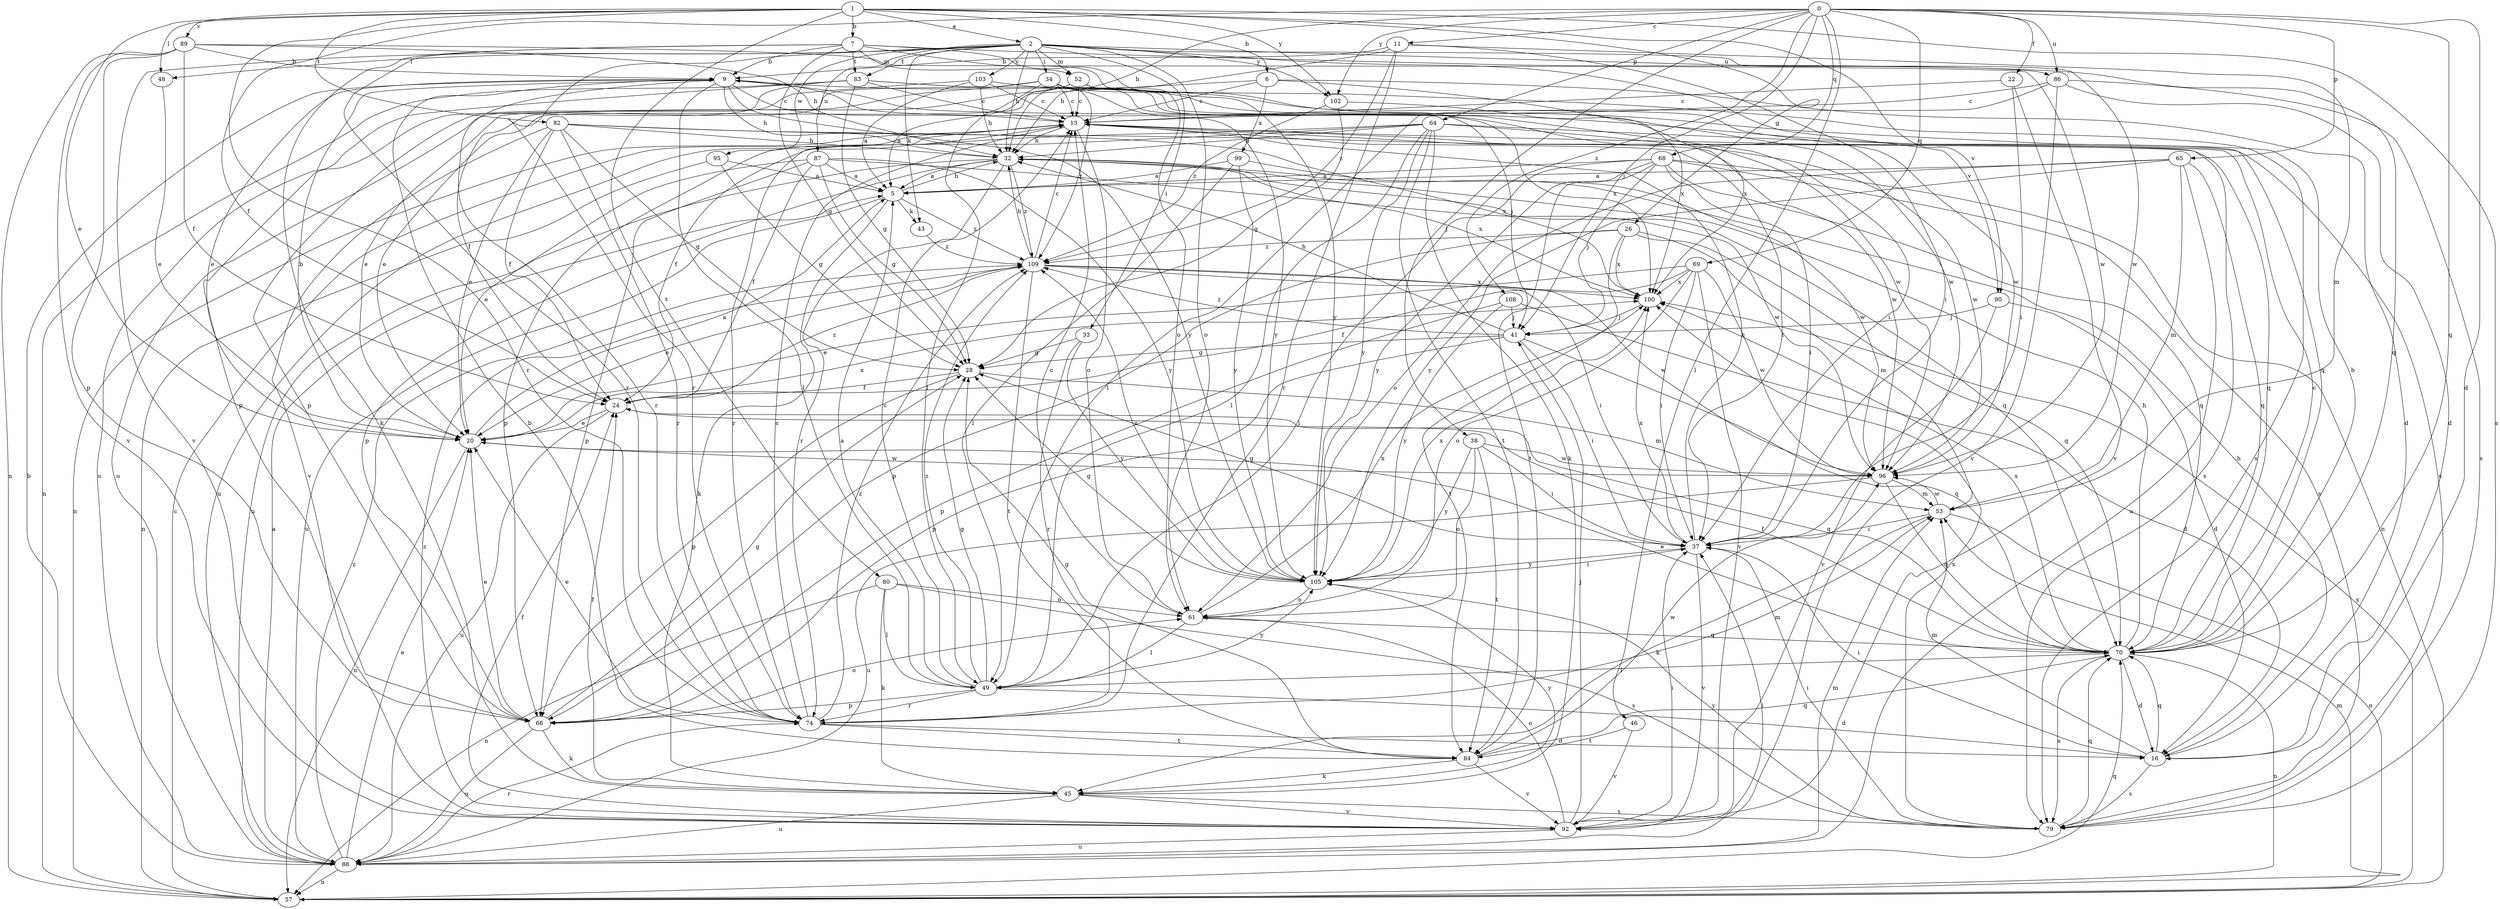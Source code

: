 strict digraph  {
0;
1;
2;
5;
6;
7;
9;
11;
13;
16;
20;
22;
24;
26;
28;
32;
33;
34;
37;
38;
41;
43;
45;
46;
48;
49;
52;
53;
57;
61;
64;
65;
66;
68;
69;
70;
74;
79;
80;
82;
83;
84;
86;
87;
88;
89;
90;
92;
95;
96;
99;
100;
102;
103;
105;
108;
109;
0 -> 11  [label=c];
0 -> 16  [label=d];
0 -> 22  [label=f];
0 -> 24  [label=f];
0 -> 32  [label=h];
0 -> 38  [label=j];
0 -> 41  [label=j];
0 -> 46  [label=l];
0 -> 64  [label=p];
0 -> 65  [label=p];
0 -> 68  [label=q];
0 -> 69  [label=q];
0 -> 70  [label=q];
0 -> 86  [label=u];
0 -> 102  [label=y];
0 -> 108  [label=z];
1 -> 2  [label=a];
1 -> 6  [label=b];
1 -> 7  [label=b];
1 -> 20  [label=e];
1 -> 26  [label=g];
1 -> 48  [label=l];
1 -> 74  [label=r];
1 -> 79  [label=s];
1 -> 80  [label=t];
1 -> 82  [label=t];
1 -> 89  [label=v];
1 -> 90  [label=v];
1 -> 102  [label=y];
2 -> 32  [label=h];
2 -> 33  [label=i];
2 -> 34  [label=i];
2 -> 43  [label=k];
2 -> 48  [label=l];
2 -> 52  [label=m];
2 -> 61  [label=o];
2 -> 74  [label=r];
2 -> 83  [label=t];
2 -> 86  [label=u];
2 -> 87  [label=u];
2 -> 90  [label=v];
2 -> 92  [label=v];
2 -> 95  [label=w];
2 -> 96  [label=w];
2 -> 102  [label=y];
2 -> 103  [label=y];
5 -> 32  [label=h];
5 -> 43  [label=k];
5 -> 45  [label=k];
5 -> 88  [label=u];
5 -> 109  [label=z];
6 -> 13  [label=c];
6 -> 16  [label=d];
6 -> 20  [label=e];
6 -> 99  [label=x];
6 -> 100  [label=x];
7 -> 9  [label=b];
7 -> 28  [label=g];
7 -> 45  [label=k];
7 -> 52  [label=m];
7 -> 61  [label=o];
7 -> 70  [label=q];
7 -> 74  [label=r];
7 -> 83  [label=t];
7 -> 105  [label=y];
9 -> 13  [label=c];
9 -> 20  [label=e];
9 -> 32  [label=h];
9 -> 49  [label=l];
9 -> 70  [label=q];
9 -> 74  [label=r];
9 -> 96  [label=w];
9 -> 105  [label=y];
11 -> 9  [label=b];
11 -> 32  [label=h];
11 -> 37  [label=i];
11 -> 53  [label=m];
11 -> 74  [label=r];
11 -> 109  [label=z];
13 -> 32  [label=h];
13 -> 37  [label=i];
13 -> 57  [label=n];
13 -> 61  [label=o];
13 -> 74  [label=r];
13 -> 79  [label=s];
13 -> 88  [label=u];
13 -> 96  [label=w];
16 -> 32  [label=h];
16 -> 37  [label=i];
16 -> 53  [label=m];
16 -> 70  [label=q];
16 -> 79  [label=s];
20 -> 5  [label=a];
20 -> 9  [label=b];
20 -> 57  [label=n];
20 -> 96  [label=w];
20 -> 100  [label=x];
22 -> 13  [label=c];
22 -> 37  [label=i];
22 -> 92  [label=v];
24 -> 20  [label=e];
24 -> 70  [label=q];
24 -> 88  [label=u];
24 -> 109  [label=z];
26 -> 53  [label=m];
26 -> 66  [label=p];
26 -> 70  [label=q];
26 -> 84  [label=t];
26 -> 100  [label=x];
26 -> 109  [label=z];
28 -> 24  [label=f];
28 -> 53  [label=m];
28 -> 66  [label=p];
32 -> 5  [label=a];
32 -> 66  [label=p];
32 -> 70  [label=q];
32 -> 74  [label=r];
32 -> 88  [label=u];
32 -> 100  [label=x];
32 -> 109  [label=z];
33 -> 28  [label=g];
33 -> 74  [label=r];
33 -> 105  [label=y];
34 -> 13  [label=c];
34 -> 20  [label=e];
34 -> 49  [label=l];
34 -> 88  [label=u];
34 -> 96  [label=w];
34 -> 105  [label=y];
34 -> 109  [label=z];
37 -> 13  [label=c];
37 -> 28  [label=g];
37 -> 92  [label=v];
37 -> 100  [label=x];
37 -> 105  [label=y];
38 -> 37  [label=i];
38 -> 61  [label=o];
38 -> 84  [label=t];
38 -> 96  [label=w];
38 -> 105  [label=y];
41 -> 28  [label=g];
41 -> 32  [label=h];
41 -> 37  [label=i];
41 -> 66  [label=p];
41 -> 70  [label=q];
41 -> 109  [label=z];
43 -> 109  [label=z];
45 -> 24  [label=f];
45 -> 79  [label=s];
45 -> 88  [label=u];
45 -> 92  [label=v];
45 -> 105  [label=y];
46 -> 84  [label=t];
46 -> 92  [label=v];
48 -> 20  [label=e];
49 -> 5  [label=a];
49 -> 13  [label=c];
49 -> 16  [label=d];
49 -> 28  [label=g];
49 -> 66  [label=p];
49 -> 74  [label=r];
49 -> 105  [label=y];
49 -> 109  [label=z];
52 -> 5  [label=a];
52 -> 13  [label=c];
52 -> 24  [label=f];
52 -> 41  [label=j];
52 -> 79  [label=s];
53 -> 37  [label=i];
53 -> 45  [label=k];
53 -> 57  [label=n];
53 -> 96  [label=w];
57 -> 13  [label=c];
57 -> 53  [label=m];
57 -> 70  [label=q];
57 -> 100  [label=x];
61 -> 13  [label=c];
61 -> 49  [label=l];
61 -> 70  [label=q];
61 -> 100  [label=x];
64 -> 24  [label=f];
64 -> 32  [label=h];
64 -> 45  [label=k];
64 -> 49  [label=l];
64 -> 66  [label=p];
64 -> 79  [label=s];
64 -> 84  [label=t];
64 -> 96  [label=w];
64 -> 105  [label=y];
65 -> 5  [label=a];
65 -> 53  [label=m];
65 -> 61  [label=o];
65 -> 70  [label=q];
65 -> 88  [label=u];
65 -> 105  [label=y];
66 -> 20  [label=e];
66 -> 28  [label=g];
66 -> 45  [label=k];
66 -> 61  [label=o];
66 -> 88  [label=u];
68 -> 5  [label=a];
68 -> 37  [label=i];
68 -> 41  [label=j];
68 -> 49  [label=l];
68 -> 57  [label=n];
68 -> 70  [label=q];
68 -> 79  [label=s];
68 -> 84  [label=t];
68 -> 105  [label=y];
69 -> 20  [label=e];
69 -> 24  [label=f];
69 -> 37  [label=i];
69 -> 61  [label=o];
69 -> 92  [label=v];
69 -> 96  [label=w];
69 -> 100  [label=x];
70 -> 9  [label=b];
70 -> 13  [label=c];
70 -> 16  [label=d];
70 -> 20  [label=e];
70 -> 24  [label=f];
70 -> 32  [label=h];
70 -> 49  [label=l];
70 -> 57  [label=n];
70 -> 79  [label=s];
70 -> 100  [label=x];
74 -> 13  [label=c];
74 -> 16  [label=d];
74 -> 20  [label=e];
74 -> 53  [label=m];
74 -> 84  [label=t];
74 -> 109  [label=z];
79 -> 37  [label=i];
79 -> 70  [label=q];
79 -> 100  [label=x];
79 -> 105  [label=y];
80 -> 45  [label=k];
80 -> 49  [label=l];
80 -> 57  [label=n];
80 -> 61  [label=o];
80 -> 79  [label=s];
82 -> 20  [label=e];
82 -> 24  [label=f];
82 -> 28  [label=g];
82 -> 32  [label=h];
82 -> 70  [label=q];
82 -> 74  [label=r];
82 -> 92  [label=v];
82 -> 100  [label=x];
83 -> 13  [label=c];
83 -> 28  [label=g];
83 -> 37  [label=i];
83 -> 57  [label=n];
83 -> 66  [label=p];
83 -> 88  [label=u];
83 -> 100  [label=x];
84 -> 9  [label=b];
84 -> 28  [label=g];
84 -> 45  [label=k];
84 -> 70  [label=q];
84 -> 92  [label=v];
84 -> 96  [label=w];
86 -> 13  [label=c];
86 -> 16  [label=d];
86 -> 49  [label=l];
86 -> 79  [label=s];
86 -> 92  [label=v];
87 -> 5  [label=a];
87 -> 20  [label=e];
87 -> 24  [label=f];
87 -> 28  [label=g];
87 -> 66  [label=p];
87 -> 96  [label=w];
87 -> 105  [label=y];
88 -> 5  [label=a];
88 -> 9  [label=b];
88 -> 20  [label=e];
88 -> 37  [label=i];
88 -> 53  [label=m];
88 -> 57  [label=n];
88 -> 74  [label=r];
88 -> 109  [label=z];
89 -> 9  [label=b];
89 -> 24  [label=f];
89 -> 32  [label=h];
89 -> 57  [label=n];
89 -> 66  [label=p];
89 -> 92  [label=v];
89 -> 96  [label=w];
90 -> 16  [label=d];
90 -> 41  [label=j];
90 -> 92  [label=v];
92 -> 24  [label=f];
92 -> 37  [label=i];
92 -> 41  [label=j];
92 -> 61  [label=o];
92 -> 88  [label=u];
92 -> 109  [label=z];
95 -> 5  [label=a];
95 -> 28  [label=g];
95 -> 57  [label=n];
96 -> 53  [label=m];
96 -> 70  [label=q];
96 -> 88  [label=u];
99 -> 5  [label=a];
99 -> 49  [label=l];
99 -> 96  [label=w];
99 -> 105  [label=y];
100 -> 41  [label=j];
102 -> 28  [label=g];
102 -> 100  [label=x];
102 -> 109  [label=z];
103 -> 5  [label=a];
103 -> 13  [label=c];
103 -> 32  [label=h];
103 -> 66  [label=p];
103 -> 96  [label=w];
105 -> 28  [label=g];
105 -> 37  [label=i];
105 -> 61  [label=o];
105 -> 100  [label=x];
105 -> 109  [label=z];
108 -> 16  [label=d];
108 -> 41  [label=j];
108 -> 66  [label=p];
108 -> 105  [label=y];
109 -> 13  [label=c];
109 -> 20  [label=e];
109 -> 32  [label=h];
109 -> 37  [label=i];
109 -> 84  [label=t];
109 -> 96  [label=w];
109 -> 100  [label=x];
}
